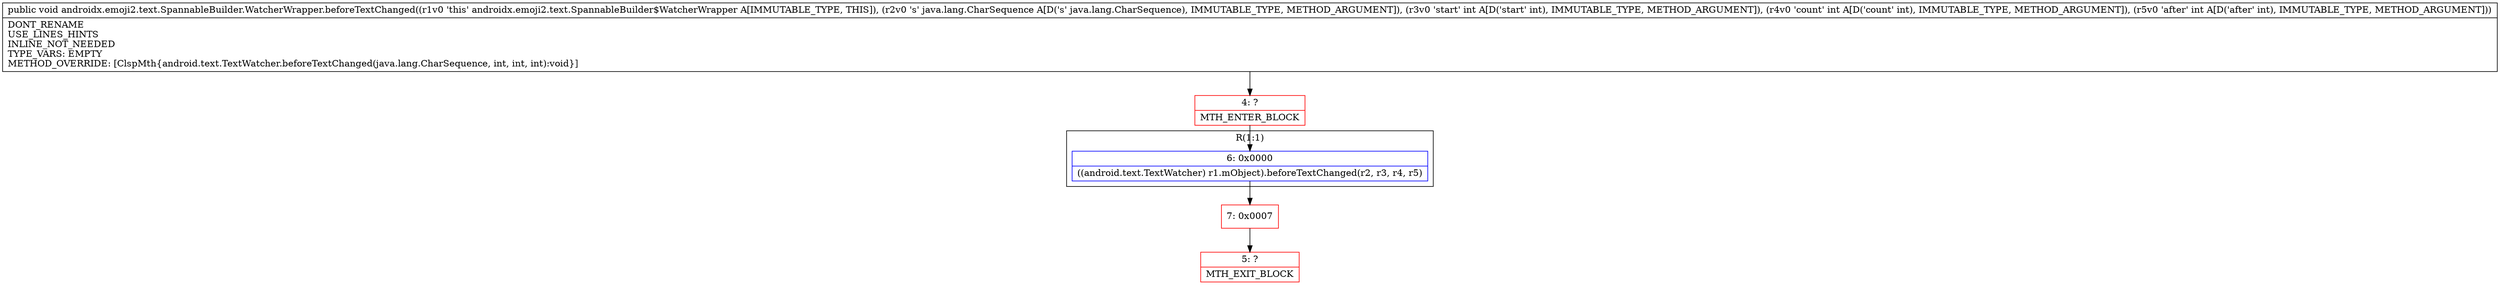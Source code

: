 digraph "CFG forandroidx.emoji2.text.SpannableBuilder.WatcherWrapper.beforeTextChanged(Ljava\/lang\/CharSequence;III)V" {
subgraph cluster_Region_1758963914 {
label = "R(1:1)";
node [shape=record,color=blue];
Node_6 [shape=record,label="{6\:\ 0x0000|((android.text.TextWatcher) r1.mObject).beforeTextChanged(r2, r3, r4, r5)\l}"];
}
Node_4 [shape=record,color=red,label="{4\:\ ?|MTH_ENTER_BLOCK\l}"];
Node_7 [shape=record,color=red,label="{7\:\ 0x0007}"];
Node_5 [shape=record,color=red,label="{5\:\ ?|MTH_EXIT_BLOCK\l}"];
MethodNode[shape=record,label="{public void androidx.emoji2.text.SpannableBuilder.WatcherWrapper.beforeTextChanged((r1v0 'this' androidx.emoji2.text.SpannableBuilder$WatcherWrapper A[IMMUTABLE_TYPE, THIS]), (r2v0 's' java.lang.CharSequence A[D('s' java.lang.CharSequence), IMMUTABLE_TYPE, METHOD_ARGUMENT]), (r3v0 'start' int A[D('start' int), IMMUTABLE_TYPE, METHOD_ARGUMENT]), (r4v0 'count' int A[D('count' int), IMMUTABLE_TYPE, METHOD_ARGUMENT]), (r5v0 'after' int A[D('after' int), IMMUTABLE_TYPE, METHOD_ARGUMENT]))  | DONT_RENAME\lUSE_LINES_HINTS\lINLINE_NOT_NEEDED\lTYPE_VARS: EMPTY\lMETHOD_OVERRIDE: [ClspMth\{android.text.TextWatcher.beforeTextChanged(java.lang.CharSequence, int, int, int):void\}]\l}"];
MethodNode -> Node_4;Node_6 -> Node_7;
Node_4 -> Node_6;
Node_7 -> Node_5;
}

